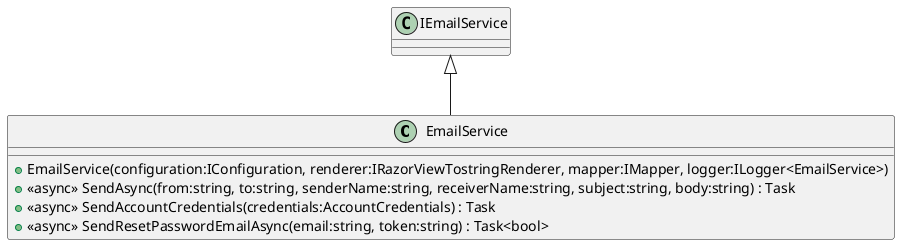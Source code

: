 @startuml
class EmailService {
    + EmailService(configuration:IConfiguration, renderer:IRazorViewTostringRenderer, mapper:IMapper, logger:ILogger<EmailService>)
    + <<async>> SendAsync(from:string, to:string, senderName:string, receiverName:string, subject:string, body:string) : Task
    + <<async>> SendAccountCredentials(credentials:AccountCredentials) : Task
    + <<async>> SendResetPasswordEmailAsync(email:string, token:string) : Task<bool>
}
IEmailService <|-- EmailService
@enduml

